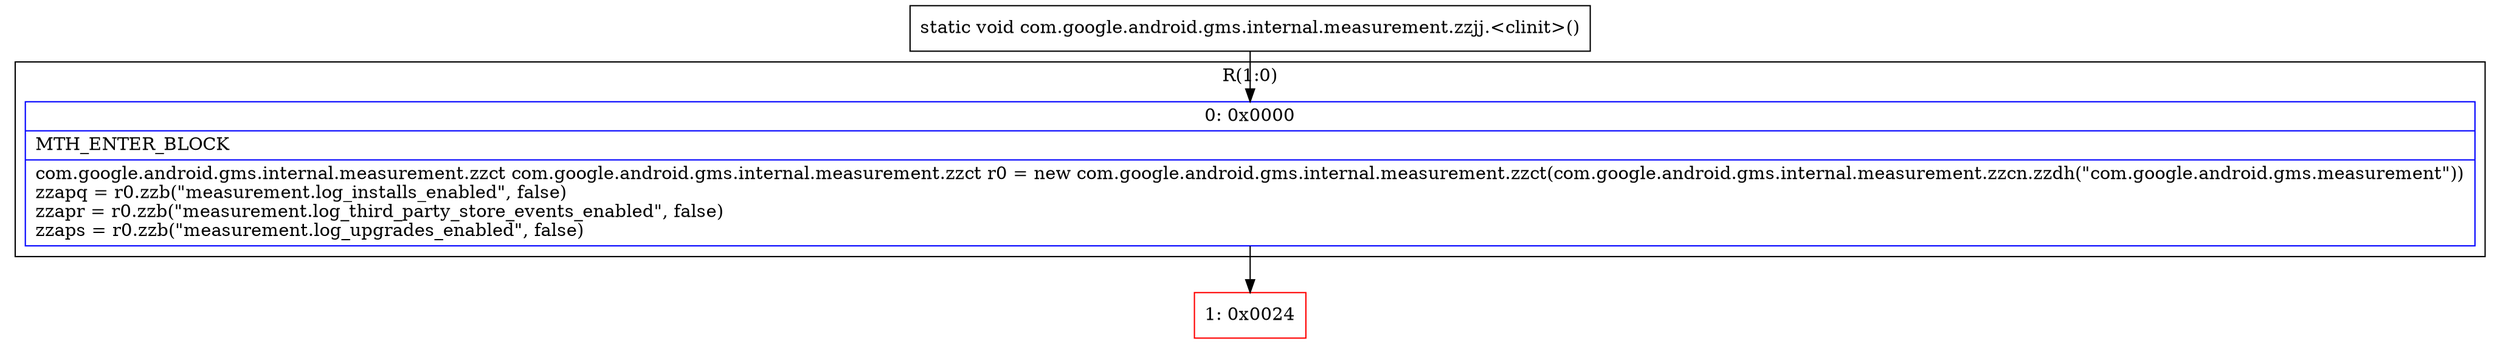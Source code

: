 digraph "CFG forcom.google.android.gms.internal.measurement.zzjj.\<clinit\>()V" {
subgraph cluster_Region_765542249 {
label = "R(1:0)";
node [shape=record,color=blue];
Node_0 [shape=record,label="{0\:\ 0x0000|MTH_ENTER_BLOCK\l|com.google.android.gms.internal.measurement.zzct com.google.android.gms.internal.measurement.zzct r0 = new com.google.android.gms.internal.measurement.zzct(com.google.android.gms.internal.measurement.zzcn.zzdh(\"com.google.android.gms.measurement\"))\lzzapq = r0.zzb(\"measurement.log_installs_enabled\", false)\lzzapr = r0.zzb(\"measurement.log_third_party_store_events_enabled\", false)\lzzaps = r0.zzb(\"measurement.log_upgrades_enabled\", false)\l}"];
}
Node_1 [shape=record,color=red,label="{1\:\ 0x0024}"];
MethodNode[shape=record,label="{static void com.google.android.gms.internal.measurement.zzjj.\<clinit\>() }"];
MethodNode -> Node_0;
Node_0 -> Node_1;
}


